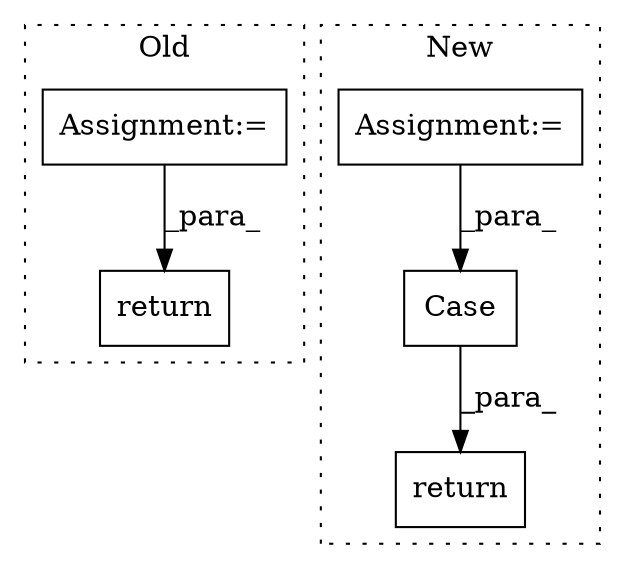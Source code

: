 digraph G {
subgraph cluster0 {
1 [label="return" a="41" s="837" l="7" shape="box"];
3 [label="Assignment:=" a="7" s="1003" l="35" shape="box"];
label = "Old";
style="dotted";
}
subgraph cluster1 {
2 [label="Case" a="32" s="1165,1175" l="5,1" shape="box"];
4 [label="Assignment:=" a="7" s="806" l="1" shape="box"];
5 [label="return" a="41" s="1137" l="7" shape="box"];
label = "New";
style="dotted";
}
2 -> 5 [label="_para_"];
3 -> 1 [label="_para_"];
4 -> 2 [label="_para_"];
}